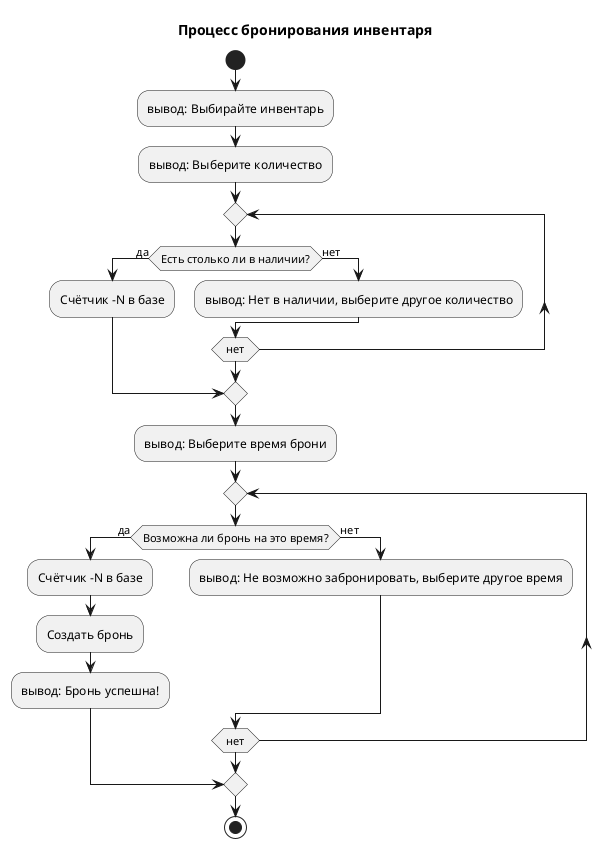 @startuml
title Процесс бронирования инвентаря

start
:вывод: Выбирайте инвентарь;
:вывод: Выберите количество;

repeat
  if (Есть столько ли в наличии?) then (да)
    :Счётчик -N в базе;
    break
  else (нет)
    :вывод: Нет в наличии, выберите другое количество;
  endif
repeat while (нет)

:вывод: Выберите время брони;

repeat
  if (Возможна ли бронь на это время?) then (да)
    :Счётчик -N в базе;
    :Создать бронь;
    :вывод: Бронь успешна!;
    break
  else (нет)
    :вывод: Не возможно забронировать, выберите другое время;
  endif
repeat while (нет)

stop
@enduml